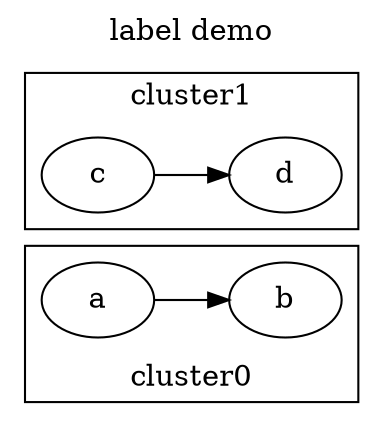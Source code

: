 digraph G {
	graph [rankdir=LR, label="label demo", labelloc=top, labeljust=center];
	node [label="\N"];
	graph [lp="88,188",
		bb="0,0,176,200"];
	subgraph cluster0 {
		graph [label=cluster0,
			labelloc=bottom,
			lp="88,20",
			bb="8,8,168,84"];
		a [pos="43,58", width="0.75", height="0.50"];
		b [pos="133,58", width="0.75", height="0.50"];
		a -> b [pos="e,106,58 70,58 78,58 87,58 96,58"];
	}
	subgraph cluster1 {
		graph [label=cluster1,
			lp="88,156",
			bb="8,92,168,168"];
		c [pos="43,118", width="0.75", height="0.50"];
		d [pos="133,118", width="0.75", height="0.50"];
		c -> d [pos="e,106,118 70,118 78,118 87,118 96,118"];
	}
}

